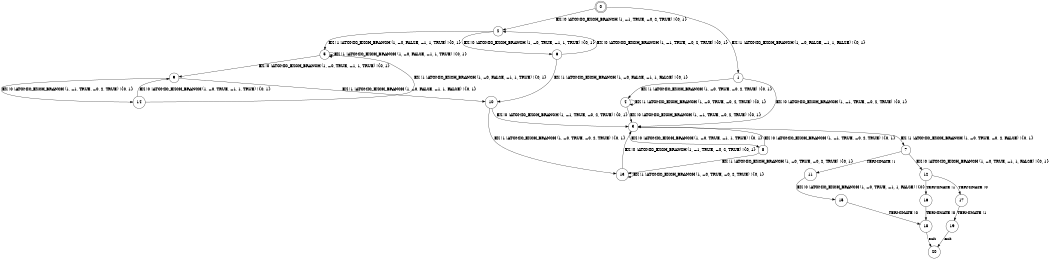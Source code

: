 digraph BCG {
size = "7, 10.5";
center = TRUE;
node [shape = circle];
0 [peripheries = 2];
0 -> 1 [label = "EX !1 !ATOMIC_EXCH_BRANCH (1, +0, FALSE, +1, 1, FALSE) !{0, 1}"];
0 -> 2 [label = "EX !0 !ATOMIC_EXCH_BRANCH (1, +1, TRUE, +0, 2, TRUE) !{0, 1}"];
1 -> 3 [label = "EX !0 !ATOMIC_EXCH_BRANCH (1, +1, TRUE, +0, 2, TRUE) !{0, 1}"];
1 -> 4 [label = "EX !1 !ATOMIC_EXCH_BRANCH (1, +0, TRUE, +0, 2, TRUE) !{0, 1}"];
2 -> 5 [label = "EX !1 !ATOMIC_EXCH_BRANCH (1, +0, FALSE, +1, 1, TRUE) !{0, 1}"];
2 -> 6 [label = "EX !0 !ATOMIC_EXCH_BRANCH (1, +0, TRUE, +1, 1, TRUE) !{0, 1}"];
3 -> 7 [label = "EX !1 !ATOMIC_EXCH_BRANCH (1, +0, TRUE, +0, 2, FALSE) !{0, 1}"];
3 -> 8 [label = "EX !0 !ATOMIC_EXCH_BRANCH (1, +0, TRUE, +1, 1, TRUE) !{0, 1}"];
4 -> 3 [label = "EX !0 !ATOMIC_EXCH_BRANCH (1, +1, TRUE, +0, 2, TRUE) !{0, 1}"];
4 -> 4 [label = "EX !1 !ATOMIC_EXCH_BRANCH (1, +0, TRUE, +0, 2, TRUE) !{0, 1}"];
5 -> 5 [label = "EX !1 !ATOMIC_EXCH_BRANCH (1, +0, FALSE, +1, 1, TRUE) !{0, 1}"];
5 -> 9 [label = "EX !0 !ATOMIC_EXCH_BRANCH (1, +0, TRUE, +1, 1, TRUE) !{0, 1}"];
6 -> 10 [label = "EX !1 !ATOMIC_EXCH_BRANCH (1, +0, FALSE, +1, 1, FALSE) !{0, 1}"];
6 -> 2 [label = "EX !0 !ATOMIC_EXCH_BRANCH (1, +1, TRUE, +0, 2, TRUE) !{0, 1}"];
7 -> 11 [label = "TERMINATE !1"];
7 -> 12 [label = "EX !0 !ATOMIC_EXCH_BRANCH (1, +0, TRUE, +1, 1, FALSE) !{0, 1}"];
8 -> 13 [label = "EX !1 !ATOMIC_EXCH_BRANCH (1, +0, TRUE, +0, 2, TRUE) !{0, 1}"];
8 -> 3 [label = "EX !0 !ATOMIC_EXCH_BRANCH (1, +1, TRUE, +0, 2, TRUE) !{0, 1}"];
9 -> 10 [label = "EX !1 !ATOMIC_EXCH_BRANCH (1, +0, FALSE, +1, 1, FALSE) !{0, 1}"];
9 -> 14 [label = "EX !0 !ATOMIC_EXCH_BRANCH (1, +1, TRUE, +0, 2, TRUE) !{0, 1}"];
10 -> 13 [label = "EX !1 !ATOMIC_EXCH_BRANCH (1, +0, TRUE, +0, 2, TRUE) !{0, 1}"];
10 -> 3 [label = "EX !0 !ATOMIC_EXCH_BRANCH (1, +1, TRUE, +0, 2, TRUE) !{0, 1}"];
11 -> 15 [label = "EX !0 !ATOMIC_EXCH_BRANCH (1, +0, TRUE, +1, 1, FALSE) !{0}"];
12 -> 16 [label = "TERMINATE !1"];
12 -> 17 [label = "TERMINATE !0"];
13 -> 13 [label = "EX !1 !ATOMIC_EXCH_BRANCH (1, +0, TRUE, +0, 2, TRUE) !{0, 1}"];
13 -> 3 [label = "EX !0 !ATOMIC_EXCH_BRANCH (1, +1, TRUE, +0, 2, TRUE) !{0, 1}"];
14 -> 5 [label = "EX !1 !ATOMIC_EXCH_BRANCH (1, +0, FALSE, +1, 1, TRUE) !{0, 1}"];
14 -> 9 [label = "EX !0 !ATOMIC_EXCH_BRANCH (1, +0, TRUE, +1, 1, TRUE) !{0, 1}"];
15 -> 18 [label = "TERMINATE !0"];
16 -> 18 [label = "TERMINATE !0"];
17 -> 19 [label = "TERMINATE !1"];
18 -> 20 [label = "exit"];
19 -> 20 [label = "exit"];
}

